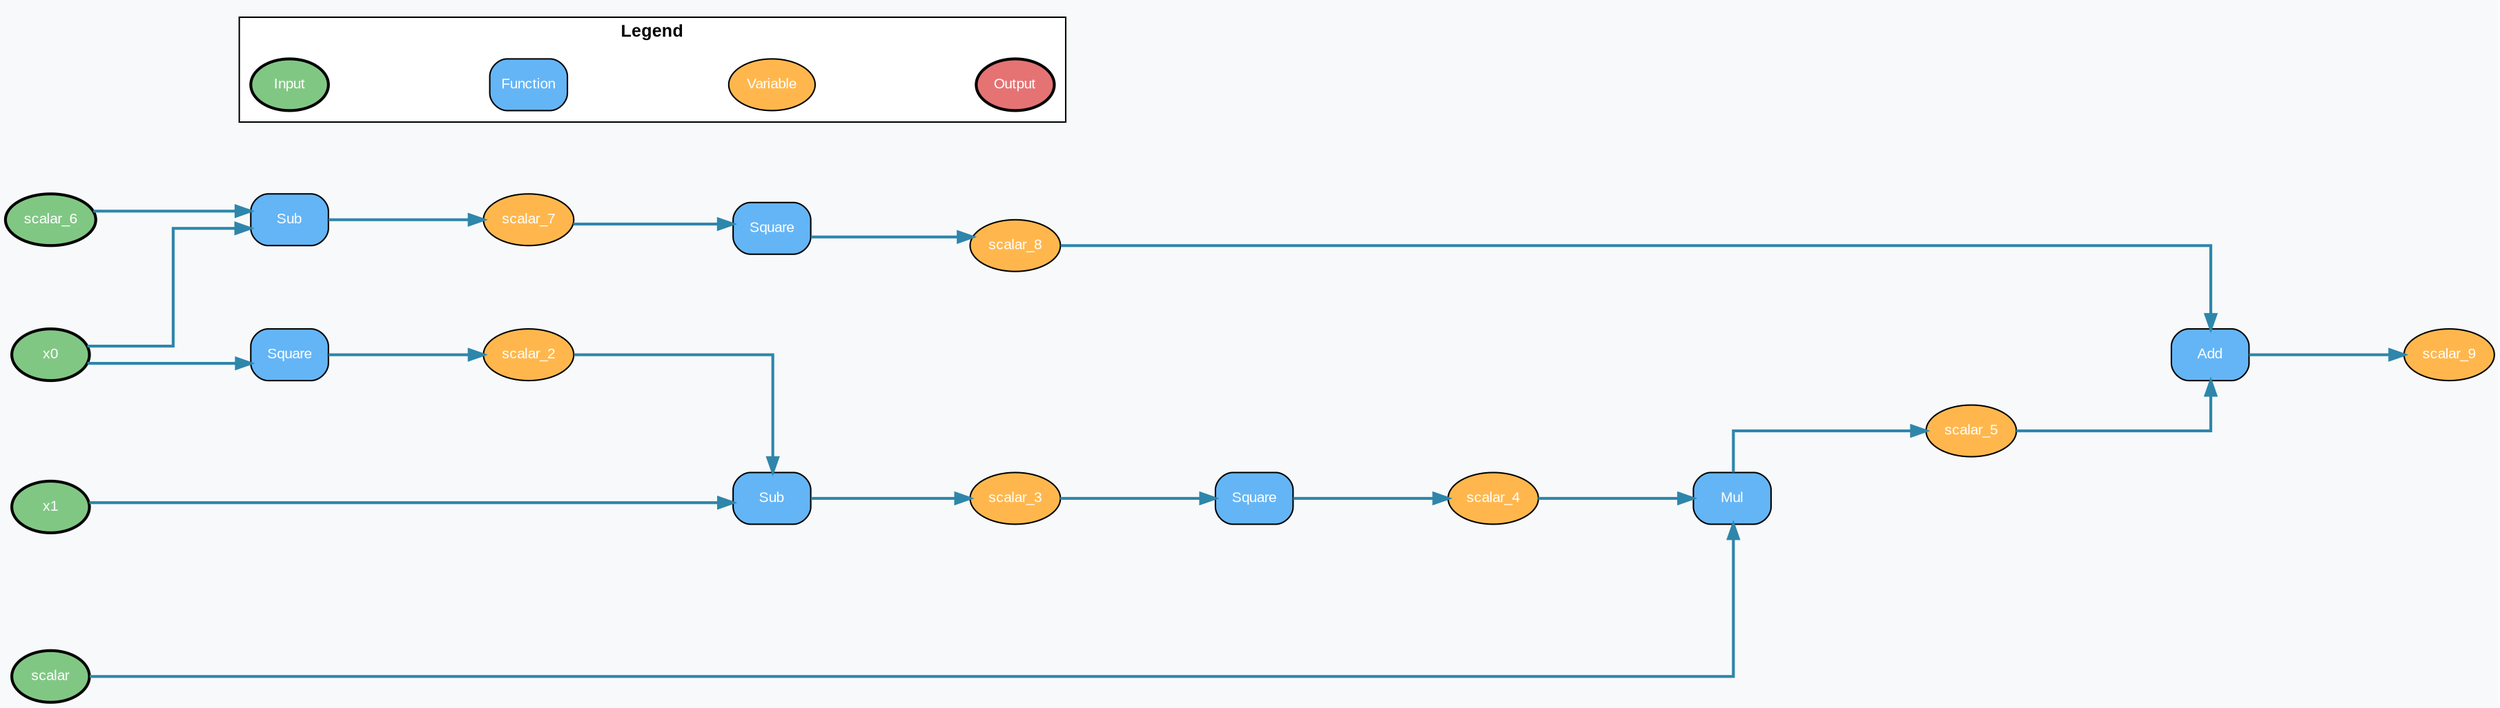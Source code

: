 digraph ComputationGraph {
bgcolor="#F8F9FA";
rankdir=LR;  // 좌우 배치로 데이터 흐름을 더 직관적으로
splines=ortho;
nodesep=0.8;
ranksep=1.5;
node [fontname="Arial", fontsize=10];
edge [fontname="Arial", fontsize=8];

    "0x269d4f5e8f0" [label="scalar_3", shape=ellipse, style="filled", fillcolor="#FFB74D", fontcolor="white"];
    "0x269d4f5ea30" [label="scalar_5", shape=ellipse, style="filled", fillcolor="#FFB74D", fontcolor="white"];
    "0x269d4f44cd0" [label="Square", shape=box, style="filled,rounded", fillcolor="#64B5F6", fontcolor="white"];
    "0x269d4f44be0" [label="Add", shape=box, style="filled,rounded", fillcolor="#64B5F6", fontcolor="white"];
    "0x269d4f5e990" [label="scalar_4", shape=ellipse, style="filled", fillcolor="#FFB74D", fontcolor="white"];
    "0x269d4f5f110" [label="scalar_2", shape=ellipse, style="filled", fillcolor="#FFB74D", fontcolor="white"];
    "0x269d4f5e7b0" [label="x1", shape=ellipse, style="filled,bold", fillcolor="#81C784", fontcolor="white"];
    "0x269d4f5f070" [label="scalar", shape=ellipse, style="filled,bold", fillcolor="#81C784", fontcolor="white"];
    "0x269d4f5c340" [label="scalar_9", shape=ellipse, style="filled", fillcolor="#FFB74D", fontcolor="white"];
    "0x269d4f5c2a0" [label="scalar_6", shape=ellipse, style="filled,bold", fillcolor="#81C784", fontcolor="white"];
    "0x269d4f44d00" [label="Sub", shape=box, style="filled,rounded", fillcolor="#64B5F6", fontcolor="white"];
    "0x269d4f5cd40" [label="scalar_7", shape=ellipse, style="filled", fillcolor="#FFB74D", fontcolor="white"];
    "0x269d4f5e530" [label="x0", shape=ellipse, style="filled,bold", fillcolor="#81C784", fontcolor="white"];
    "0x269d4f44c10" [label="Mul", shape=box, style="filled,rounded", fillcolor="#64B5F6", fontcolor="white"];
    "0x269d4f44c40" [label="Square", shape=box, style="filled,rounded", fillcolor="#64B5F6", fontcolor="white"];
    "0x269d4f44b80" [label="Square", shape=box, style="filled,rounded", fillcolor="#64B5F6", fontcolor="white"];
    "0x269d4f5ca20" [label="scalar_8", shape=ellipse, style="filled", fillcolor="#FFB74D", fontcolor="white"];
    "0x269d4f44bb0" [label="Sub", shape=box, style="filled,rounded", fillcolor="#64B5F6", fontcolor="white"];
    { rank=source; "0x269d4f5e7b0"; "0x269d4f5f070"; "0x269d4f5c2a0"; "0x269d4f5e530"; }

    // 범례
    subgraph cluster_legend {
        label="Legend";
        style=filled;
        fillcolor="#FFFFFF";
        fontsize=12;
        fontname="Arial Bold";
        
        legend_input [label="Input", shape=ellipse, style="filled,bold", fillcolor="#81C784", fontcolor="white"];
        legend_func [label="Function", shape=box, style="filled,rounded", fillcolor="#64B5F6", fontcolor="white"];
        legend_var [label="Variable", shape=ellipse, style="filled", fillcolor="#FFB74D", fontcolor="white"];
        legend_output [label="Output", shape=ellipse, style="filled,bold", fillcolor="#E57373", fontcolor="white"];
        
        legend_input -> legend_func -> legend_var -> legend_output [style=invis];
    }

    "0x269d4f5e530" -> "0x269d4f44c40" [style=solid, color="#2E86AB", penwidth=2];
    "0x269d4f44c40" -> "0x269d4f5f110" [style=solid, color="#2E86AB", penwidth=2];
    "0x269d4f5e7b0" -> "0x269d4f44bb0" [style=solid, color="#2E86AB", penwidth=2];
    "0x269d4f5f110" -> "0x269d4f44bb0" [style=solid, color="#2E86AB", penwidth=2];
    "0x269d4f44bb0" -> "0x269d4f5e8f0" [style=solid, color="#2E86AB", penwidth=2];
    "0x269d4f5e8f0" -> "0x269d4f44b80" [style=solid, color="#2E86AB", penwidth=2];
    "0x269d4f44b80" -> "0x269d4f5e990" [style=solid, color="#2E86AB", penwidth=2];
    "0x269d4f5f070" -> "0x269d4f44c10" [style=solid, color="#2E86AB", penwidth=2];
    "0x269d4f5e990" -> "0x269d4f44c10" [style=solid, color="#2E86AB", penwidth=2];
    "0x269d4f44c10" -> "0x269d4f5ea30" [style=solid, color="#2E86AB", penwidth=2];
    "0x269d4f5c2a0" -> "0x269d4f44d00" [style=solid, color="#2E86AB", penwidth=2];
    "0x269d4f5e530" -> "0x269d4f44d00" [style=solid, color="#2E86AB", penwidth=2];
    "0x269d4f44d00" -> "0x269d4f5cd40" [style=solid, color="#2E86AB", penwidth=2];
    "0x269d4f5cd40" -> "0x269d4f44cd0" [style=solid, color="#2E86AB", penwidth=2];
    "0x269d4f44cd0" -> "0x269d4f5ca20" [style=solid, color="#2E86AB", penwidth=2];
    "0x269d4f5ea30" -> "0x269d4f44be0" [style=solid, color="#2E86AB", penwidth=2];
    "0x269d4f5ca20" -> "0x269d4f44be0" [style=solid, color="#2E86AB", penwidth=2];
    "0x269d4f44be0" -> "0x269d4f5c340" [style=solid, color="#2E86AB", penwidth=2];
}
